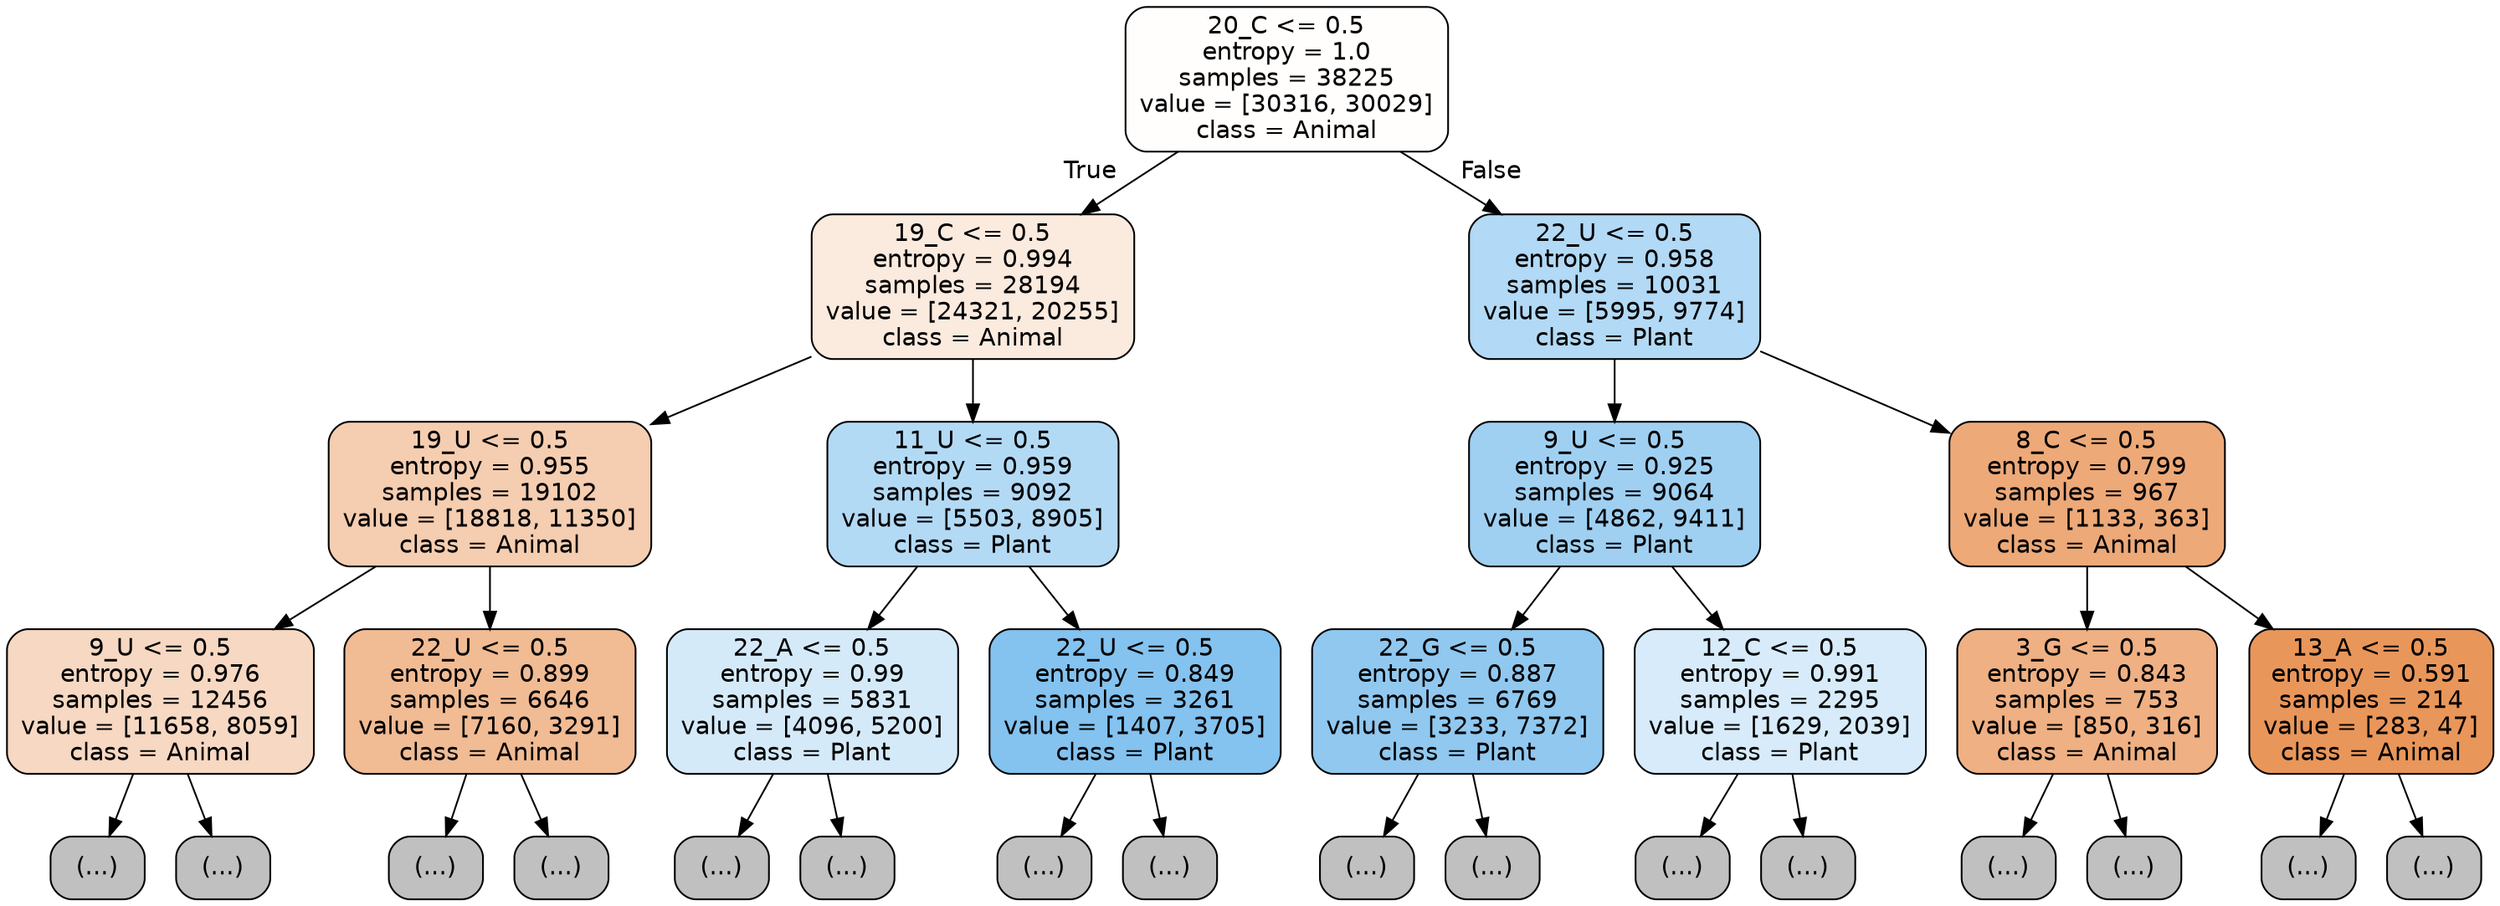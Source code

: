 digraph Tree {
node [shape=box, style="filled, rounded", color="black", fontname="helvetica"] ;
edge [fontname="helvetica"] ;
0 [label="20_C <= 0.5\nentropy = 1.0\nsamples = 38225\nvalue = [30316, 30029]\nclass = Animal", fillcolor="#fffefd"] ;
1 [label="19_C <= 0.5\nentropy = 0.994\nsamples = 28194\nvalue = [24321, 20255]\nclass = Animal", fillcolor="#fbeade"] ;
0 -> 1 [labeldistance=2.5, labelangle=45, headlabel="True"] ;
2 [label="19_U <= 0.5\nentropy = 0.955\nsamples = 19102\nvalue = [18818, 11350]\nclass = Animal", fillcolor="#f5cdb0"] ;
1 -> 2 ;
3 [label="9_U <= 0.5\nentropy = 0.976\nsamples = 12456\nvalue = [11658, 8059]\nclass = Animal", fillcolor="#f7d8c2"] ;
2 -> 3 ;
4 [label="(...)", fillcolor="#C0C0C0"] ;
3 -> 4 ;
4527 [label="(...)", fillcolor="#C0C0C0"] ;
3 -> 4527 ;
6430 [label="22_U <= 0.5\nentropy = 0.899\nsamples = 6646\nvalue = [7160, 3291]\nclass = Animal", fillcolor="#f1bb94"] ;
2 -> 6430 ;
6431 [label="(...)", fillcolor="#C0C0C0"] ;
6430 -> 6431 ;
9370 [label="(...)", fillcolor="#C0C0C0"] ;
6430 -> 9370 ;
9697 [label="11_U <= 0.5\nentropy = 0.959\nsamples = 9092\nvalue = [5503, 8905]\nclass = Plant", fillcolor="#b3daf5"] ;
1 -> 9697 ;
9698 [label="22_A <= 0.5\nentropy = 0.99\nsamples = 5831\nvalue = [4096, 5200]\nclass = Plant", fillcolor="#d5eaf9"] ;
9697 -> 9698 ;
9699 [label="(...)", fillcolor="#C0C0C0"] ;
9698 -> 9699 ;
11862 [label="(...)", fillcolor="#C0C0C0"] ;
9698 -> 11862 ;
12137 [label="22_U <= 0.5\nentropy = 0.849\nsamples = 3261\nvalue = [1407, 3705]\nclass = Plant", fillcolor="#84c2ef"] ;
9697 -> 12137 ;
12138 [label="(...)", fillcolor="#C0C0C0"] ;
12137 -> 12138 ;
12987 [label="(...)", fillcolor="#C0C0C0"] ;
12137 -> 12987 ;
13092 [label="22_U <= 0.5\nentropy = 0.958\nsamples = 10031\nvalue = [5995, 9774]\nclass = Plant", fillcolor="#b2d9f5"] ;
0 -> 13092 [labeldistance=2.5, labelangle=-45, headlabel="False"] ;
13093 [label="9_U <= 0.5\nentropy = 0.925\nsamples = 9064\nvalue = [4862, 9411]\nclass = Plant", fillcolor="#9fd0f2"] ;
13092 -> 13093 ;
13094 [label="22_G <= 0.5\nentropy = 0.887\nsamples = 6769\nvalue = [3233, 7372]\nclass = Plant", fillcolor="#90c8f0"] ;
13093 -> 13094 ;
13095 [label="(...)", fillcolor="#C0C0C0"] ;
13094 -> 13095 ;
15188 [label="(...)", fillcolor="#C0C0C0"] ;
13094 -> 15188 ;
15633 [label="12_C <= 0.5\nentropy = 0.991\nsamples = 2295\nvalue = [1629, 2039]\nclass = Plant", fillcolor="#d7ebfa"] ;
13093 -> 15633 ;
15634 [label="(...)", fillcolor="#C0C0C0"] ;
15633 -> 15634 ;
16425 [label="(...)", fillcolor="#C0C0C0"] ;
15633 -> 16425 ;
16668 [label="8_C <= 0.5\nentropy = 0.799\nsamples = 967\nvalue = [1133, 363]\nclass = Animal", fillcolor="#eda978"] ;
13092 -> 16668 ;
16669 [label="3_G <= 0.5\nentropy = 0.843\nsamples = 753\nvalue = [850, 316]\nclass = Animal", fillcolor="#efb083"] ;
16668 -> 16669 ;
16670 [label="(...)", fillcolor="#C0C0C0"] ;
16669 -> 16670 ;
16923 [label="(...)", fillcolor="#C0C0C0"] ;
16669 -> 16923 ;
17022 [label="13_A <= 0.5\nentropy = 0.591\nsamples = 214\nvalue = [283, 47]\nclass = Animal", fillcolor="#e9965a"] ;
16668 -> 17022 ;
17023 [label="(...)", fillcolor="#C0C0C0"] ;
17022 -> 17023 ;
17104 [label="(...)", fillcolor="#C0C0C0"] ;
17022 -> 17104 ;
}